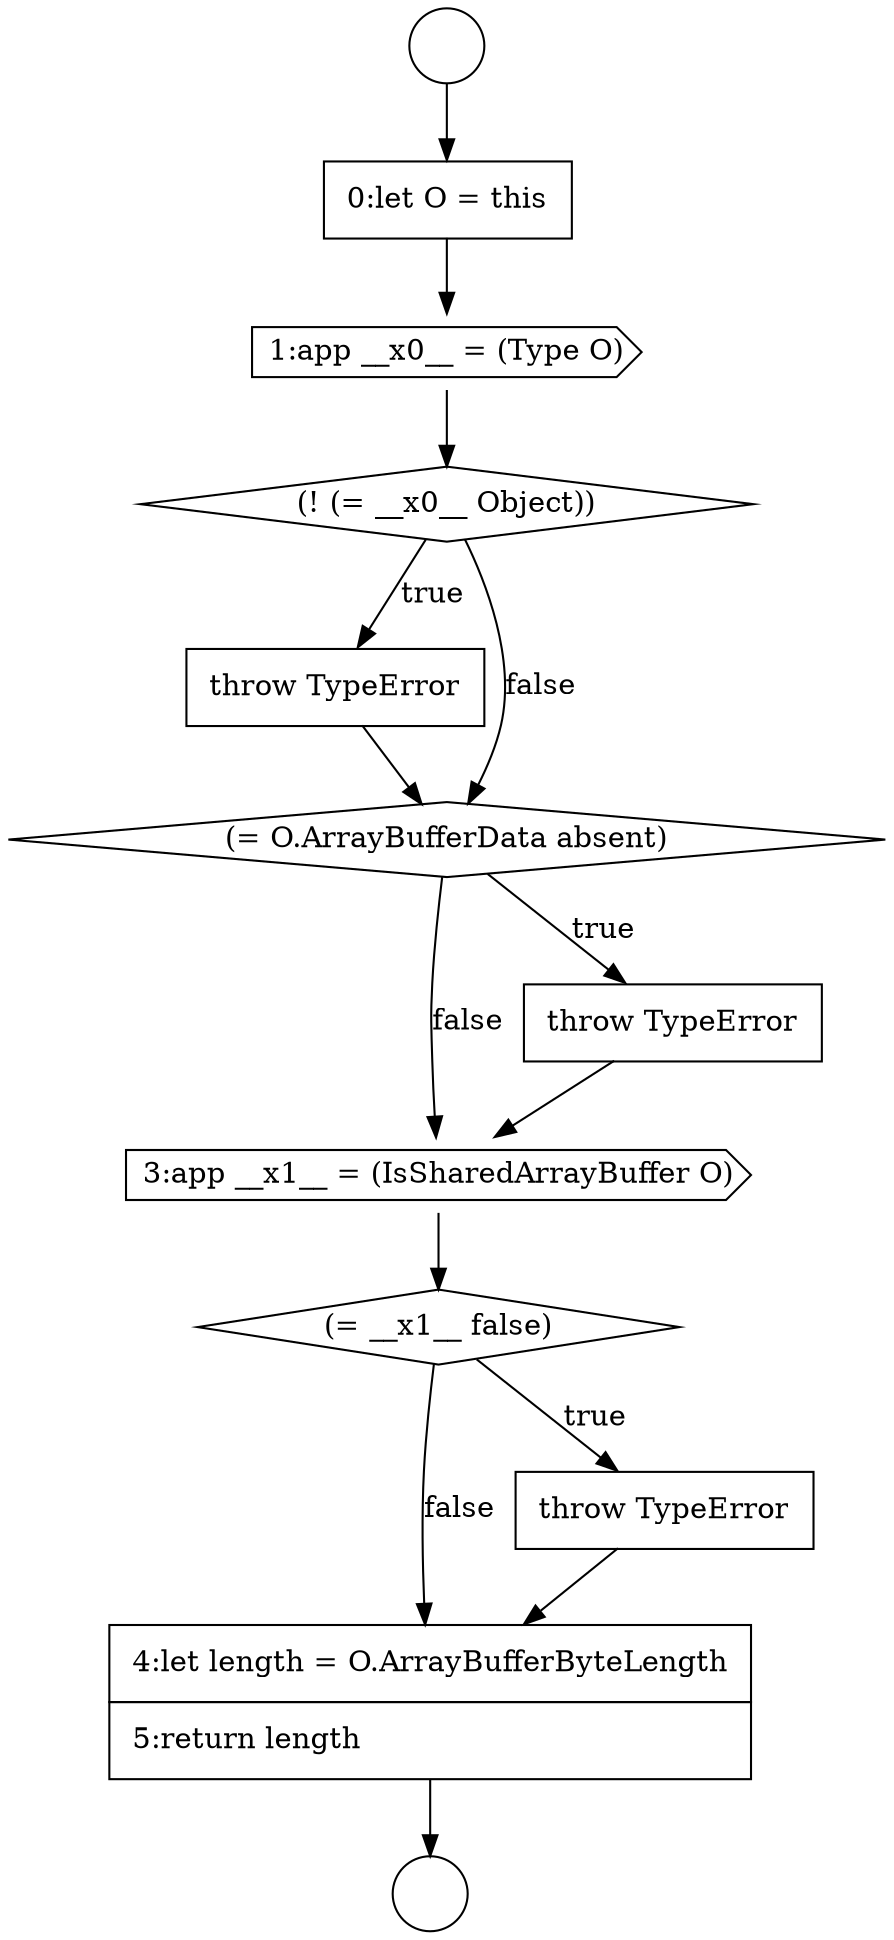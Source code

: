 digraph {
  node16319 [shape=none, margin=0, label=<<font color="black">
    <table border="0" cellborder="1" cellspacing="0" cellpadding="10">
      <tr><td align="left">throw TypeError</td></tr>
    </table>
  </font>> color="black" fillcolor="white" style=filled]
  node16325 [shape=none, margin=0, label=<<font color="black">
    <table border="0" cellborder="1" cellspacing="0" cellpadding="10">
      <tr><td align="left">4:let length = O.ArrayBufferByteLength</td></tr>
      <tr><td align="left">5:return length</td></tr>
    </table>
  </font>> color="black" fillcolor="white" style=filled]
  node16315 [shape=circle label=" " color="black" fillcolor="white" style=filled]
  node16324 [shape=none, margin=0, label=<<font color="black">
    <table border="0" cellborder="1" cellspacing="0" cellpadding="10">
      <tr><td align="left">throw TypeError</td></tr>
    </table>
  </font>> color="black" fillcolor="white" style=filled]
  node16316 [shape=none, margin=0, label=<<font color="black">
    <table border="0" cellborder="1" cellspacing="0" cellpadding="10">
      <tr><td align="left">0:let O = this</td></tr>
    </table>
  </font>> color="black" fillcolor="white" style=filled]
  node16323 [shape=diamond, label=<<font color="black">(= __x1__ false)</font>> color="black" fillcolor="white" style=filled]
  node16317 [shape=cds, label=<<font color="black">1:app __x0__ = (Type O)</font>> color="black" fillcolor="white" style=filled]
  node16318 [shape=diamond, label=<<font color="black">(! (= __x0__ Object))</font>> color="black" fillcolor="white" style=filled]
  node16320 [shape=diamond, label=<<font color="black">(= O.ArrayBufferData absent)</font>> color="black" fillcolor="white" style=filled]
  node16322 [shape=cds, label=<<font color="black">3:app __x1__ = (IsSharedArrayBuffer O)</font>> color="black" fillcolor="white" style=filled]
  node16321 [shape=none, margin=0, label=<<font color="black">
    <table border="0" cellborder="1" cellspacing="0" cellpadding="10">
      <tr><td align="left">throw TypeError</td></tr>
    </table>
  </font>> color="black" fillcolor="white" style=filled]
  node16314 [shape=circle label=" " color="black" fillcolor="white" style=filled]
  node16317 -> node16318 [ color="black"]
  node16320 -> node16321 [label=<<font color="black">true</font>> color="black"]
  node16320 -> node16322 [label=<<font color="black">false</font>> color="black"]
  node16321 -> node16322 [ color="black"]
  node16325 -> node16315 [ color="black"]
  node16324 -> node16325 [ color="black"]
  node16319 -> node16320 [ color="black"]
  node16314 -> node16316 [ color="black"]
  node16323 -> node16324 [label=<<font color="black">true</font>> color="black"]
  node16323 -> node16325 [label=<<font color="black">false</font>> color="black"]
  node16322 -> node16323 [ color="black"]
  node16318 -> node16319 [label=<<font color="black">true</font>> color="black"]
  node16318 -> node16320 [label=<<font color="black">false</font>> color="black"]
  node16316 -> node16317 [ color="black"]
}
